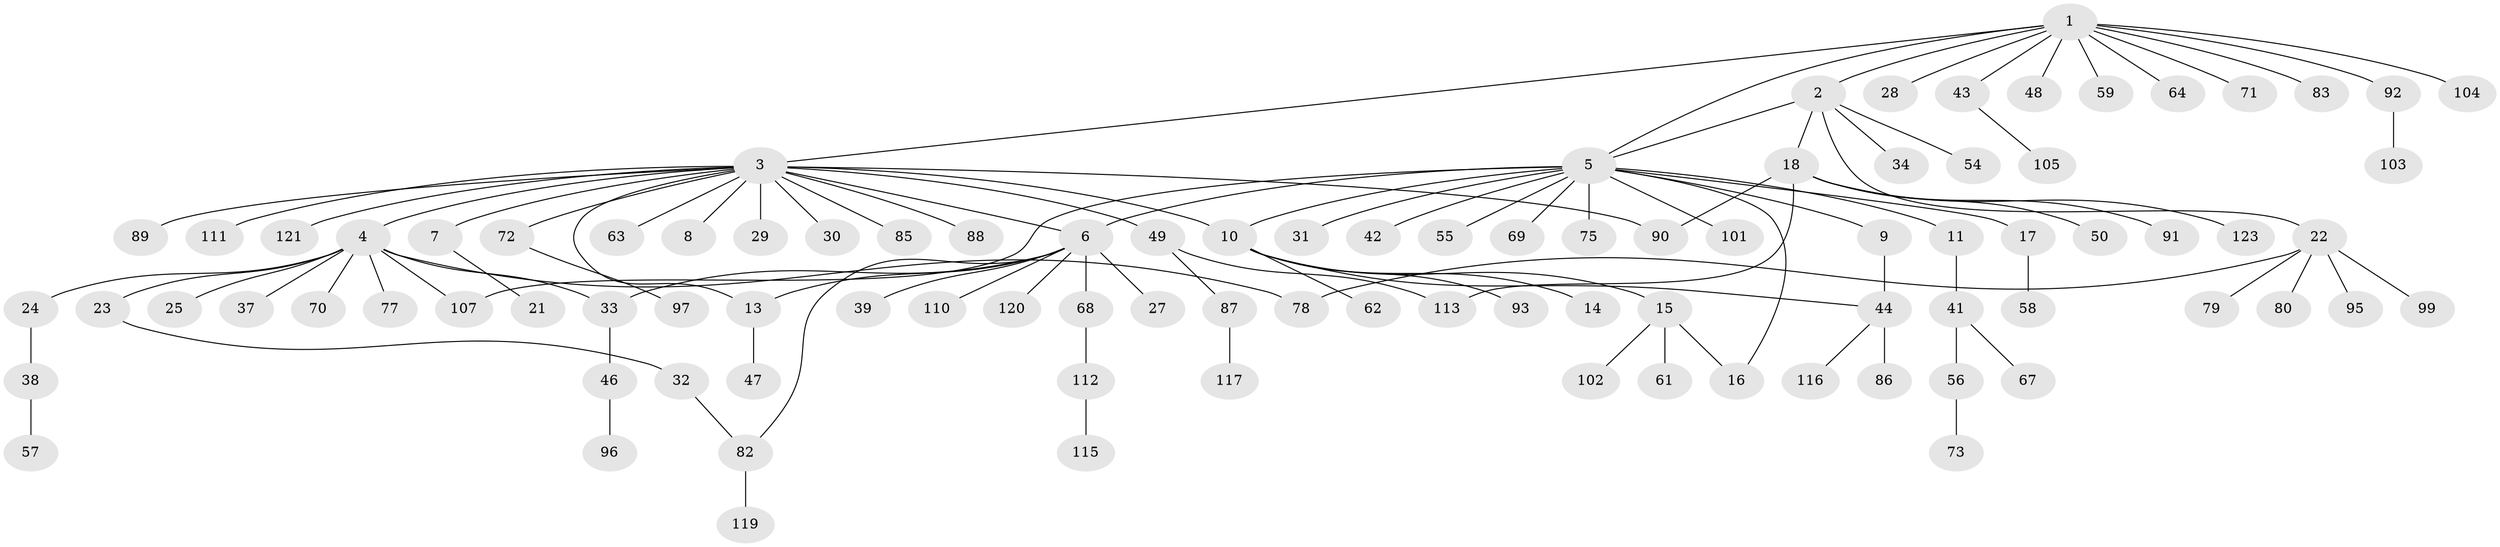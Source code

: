 // Generated by graph-tools (version 1.1) at 2025/23/03/03/25 07:23:51]
// undirected, 96 vertices, 107 edges
graph export_dot {
graph [start="1"]
  node [color=gray90,style=filled];
  1 [super="+106"];
  2 [super="+12"];
  3 [super="+109"];
  4 [super="+108"];
  5 [super="+65"];
  6 [super="+26"];
  7;
  8;
  9 [super="+53"];
  10 [super="+40"];
  11;
  13 [super="+20"];
  14;
  15 [super="+60"];
  16;
  17;
  18 [super="+19"];
  21 [super="+35"];
  22 [super="+76"];
  23;
  24 [super="+45"];
  25;
  27;
  28;
  29;
  30;
  31;
  32;
  33 [super="+122"];
  34 [super="+36"];
  37;
  38;
  39;
  41 [super="+51"];
  42;
  43 [super="+52"];
  44 [super="+74"];
  46;
  47;
  48;
  49 [super="+118"];
  50 [super="+100"];
  54;
  55;
  56 [super="+98"];
  57;
  58;
  59;
  61;
  62;
  63 [super="+66"];
  64;
  67;
  68 [super="+81"];
  69;
  70;
  71;
  72;
  73;
  75;
  77;
  78 [super="+84"];
  79;
  80;
  82 [super="+94"];
  83;
  85;
  86;
  87;
  88;
  89;
  90 [super="+114"];
  91;
  92;
  93;
  95;
  96;
  97;
  99;
  101;
  102;
  103;
  104;
  105;
  107;
  110;
  111;
  112;
  113;
  115;
  116;
  117;
  119;
  120;
  121;
  123;
  1 -- 2;
  1 -- 3;
  1 -- 5;
  1 -- 28;
  1 -- 43;
  1 -- 48;
  1 -- 59;
  1 -- 64;
  1 -- 71;
  1 -- 83;
  1 -- 92;
  1 -- 104;
  2 -- 5;
  2 -- 18;
  2 -- 54;
  2 -- 34;
  2 -- 22;
  3 -- 4;
  3 -- 7;
  3 -- 8 [weight=2];
  3 -- 10 [weight=2];
  3 -- 13;
  3 -- 29;
  3 -- 30;
  3 -- 49;
  3 -- 63;
  3 -- 72;
  3 -- 85;
  3 -- 88;
  3 -- 89;
  3 -- 90 [weight=2];
  3 -- 111;
  3 -- 121;
  3 -- 6;
  4 -- 23;
  4 -- 24;
  4 -- 25;
  4 -- 33;
  4 -- 37;
  4 -- 70;
  4 -- 77;
  4 -- 78;
  4 -- 107;
  5 -- 6;
  5 -- 9;
  5 -- 11;
  5 -- 16;
  5 -- 17;
  5 -- 31;
  5 -- 42;
  5 -- 55;
  5 -- 69;
  5 -- 75;
  5 -- 101;
  5 -- 107;
  5 -- 10;
  6 -- 33;
  6 -- 68;
  6 -- 39;
  6 -- 110;
  6 -- 82;
  6 -- 120;
  6 -- 27;
  6 -- 13;
  7 -- 21;
  9 -- 44;
  10 -- 14;
  10 -- 15;
  10 -- 93;
  10 -- 44;
  10 -- 62;
  11 -- 41;
  13 -- 47;
  15 -- 61;
  15 -- 102;
  15 -- 16;
  17 -- 58;
  18 -- 50;
  18 -- 91;
  18 -- 113;
  18 -- 123;
  18 -- 90;
  22 -- 78;
  22 -- 79;
  22 -- 95;
  22 -- 99;
  22 -- 80;
  23 -- 32;
  24 -- 38;
  32 -- 82;
  33 -- 46;
  38 -- 57;
  41 -- 56;
  41 -- 67;
  43 -- 105;
  44 -- 116;
  44 -- 86;
  46 -- 96;
  49 -- 87;
  49 -- 113;
  56 -- 73;
  68 -- 112;
  72 -- 97;
  82 -- 119;
  87 -- 117;
  92 -- 103;
  112 -- 115;
}
